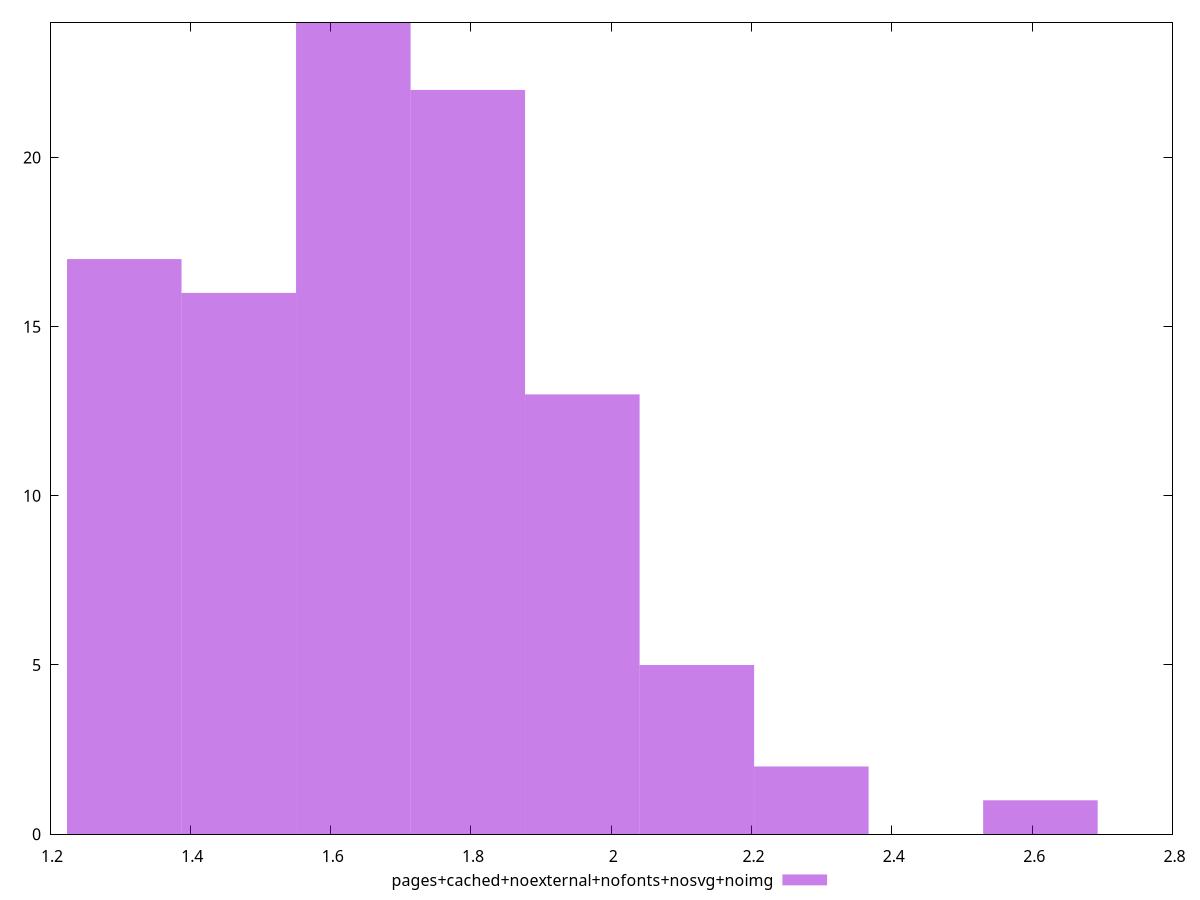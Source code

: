 $_pagesCachedNoexternalNofontsNosvgNoimg <<EOF
1.7955567191187587 22
2.1220215771403512 5
1.9587891481295547 13
1.4690918610971662 16
1.30585943208637 17
1.6323242901079624 24
2.2852540061511473 2
2.61171886417274 1
EOF
set key outside below
set terminal pngcairo
set output "report_00004_2020-11-02T20-21-41.718Z/server-response-time/pages+cached+noexternal+nofonts+nosvg+noimg//raw_hist.png"
set yrange [0:24]
set boxwidth 0.16323242901079624
set style fill transparent solid 0.5 noborder
plot $_pagesCachedNoexternalNofontsNosvgNoimg title "pages+cached+noexternal+nofonts+nosvg+noimg" with boxes ,